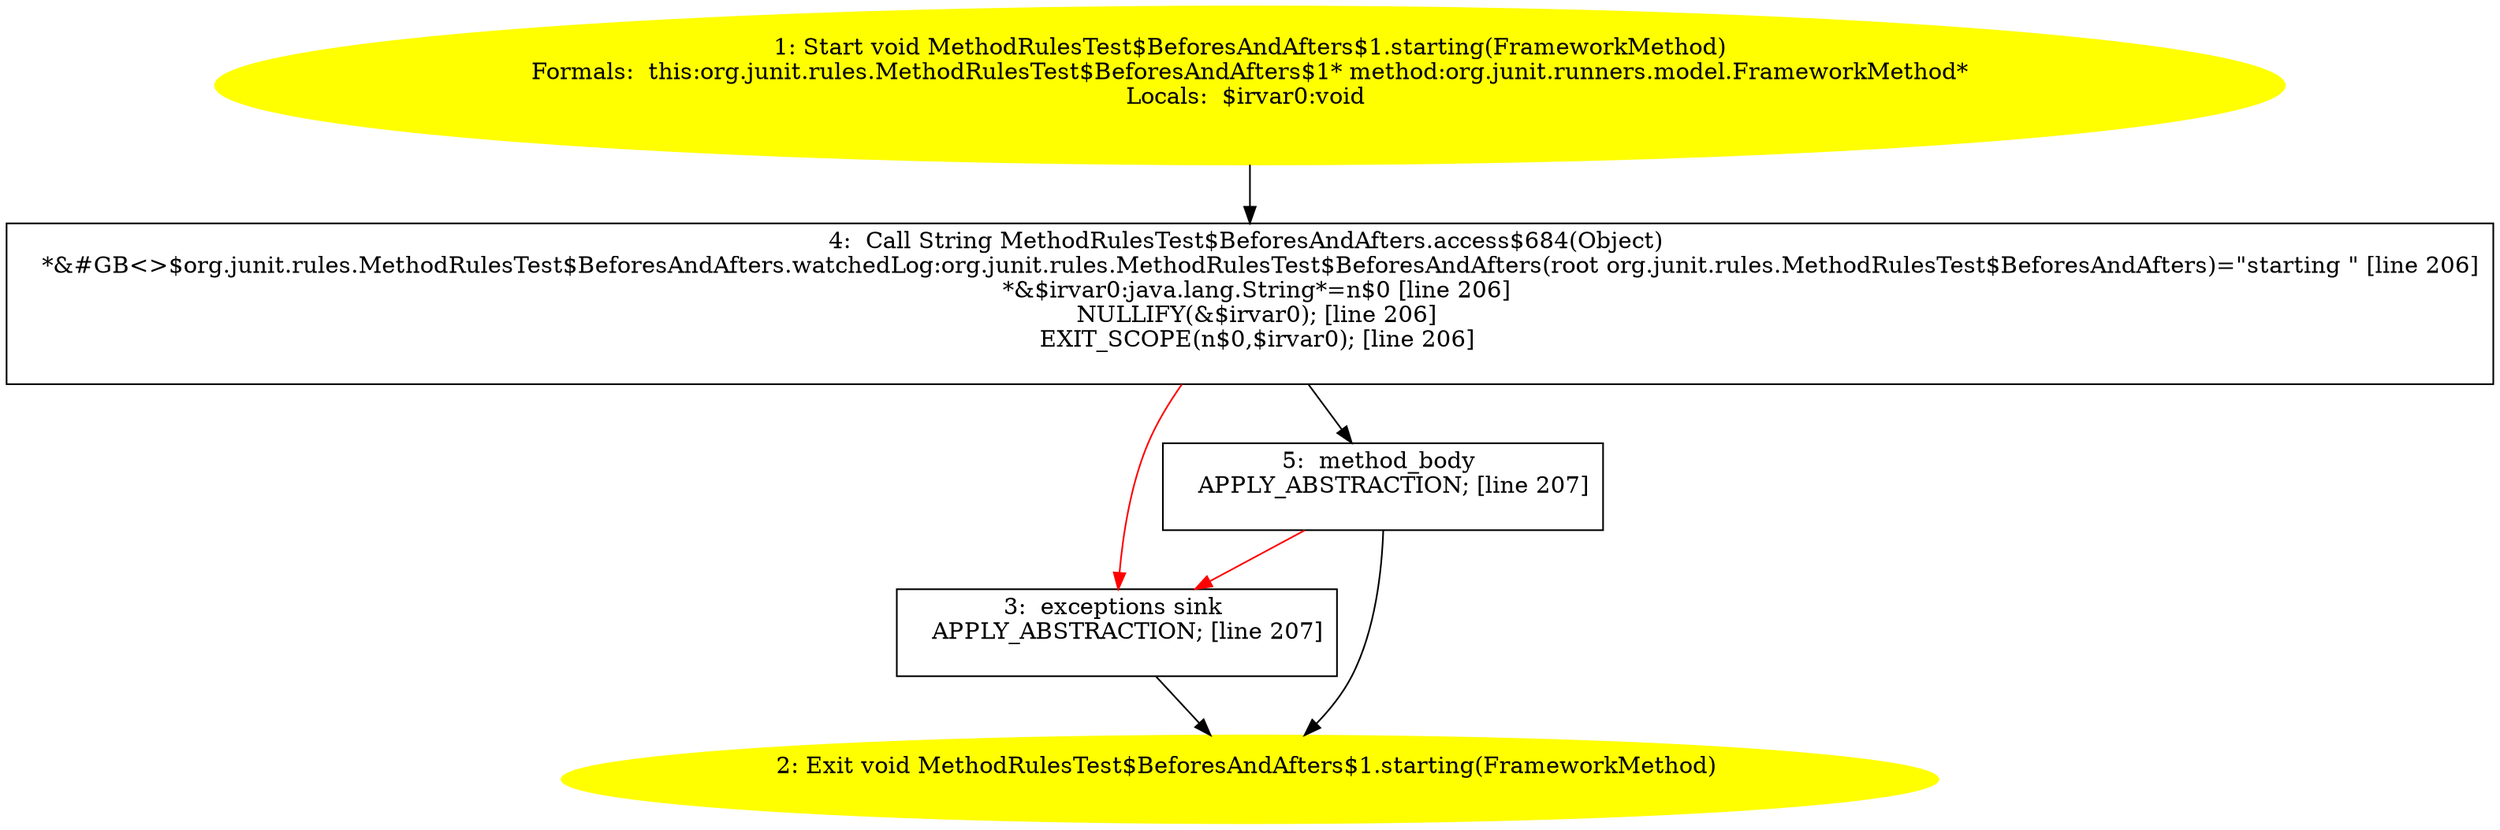 /* @generated */
digraph cfg {
"org.junit.rules.MethodRulesTest$BeforesAndAfters$1.starting(org.junit.runners.model.FrameworkMethod).c1ea72da42e48ff556a66044e2f8d389_1" [label="1: Start void MethodRulesTest$BeforesAndAfters$1.starting(FrameworkMethod)\nFormals:  this:org.junit.rules.MethodRulesTest$BeforesAndAfters$1* method:org.junit.runners.model.FrameworkMethod*\nLocals:  $irvar0:void \n  " color=yellow style=filled]
	

	 "org.junit.rules.MethodRulesTest$BeforesAndAfters$1.starting(org.junit.runners.model.FrameworkMethod).c1ea72da42e48ff556a66044e2f8d389_1" -> "org.junit.rules.MethodRulesTest$BeforesAndAfters$1.starting(org.junit.runners.model.FrameworkMethod).c1ea72da42e48ff556a66044e2f8d389_4" ;
"org.junit.rules.MethodRulesTest$BeforesAndAfters$1.starting(org.junit.runners.model.FrameworkMethod).c1ea72da42e48ff556a66044e2f8d389_2" [label="2: Exit void MethodRulesTest$BeforesAndAfters$1.starting(FrameworkMethod) \n  " color=yellow style=filled]
	

"org.junit.rules.MethodRulesTest$BeforesAndAfters$1.starting(org.junit.runners.model.FrameworkMethod).c1ea72da42e48ff556a66044e2f8d389_3" [label="3:  exceptions sink \n   APPLY_ABSTRACTION; [line 207]\n " shape="box"]
	

	 "org.junit.rules.MethodRulesTest$BeforesAndAfters$1.starting(org.junit.runners.model.FrameworkMethod).c1ea72da42e48ff556a66044e2f8d389_3" -> "org.junit.rules.MethodRulesTest$BeforesAndAfters$1.starting(org.junit.runners.model.FrameworkMethod).c1ea72da42e48ff556a66044e2f8d389_2" ;
"org.junit.rules.MethodRulesTest$BeforesAndAfters$1.starting(org.junit.runners.model.FrameworkMethod).c1ea72da42e48ff556a66044e2f8d389_4" [label="4:  Call String MethodRulesTest$BeforesAndAfters.access$684(Object) \n   *&#GB<>$org.junit.rules.MethodRulesTest$BeforesAndAfters.watchedLog:org.junit.rules.MethodRulesTest$BeforesAndAfters(root org.junit.rules.MethodRulesTest$BeforesAndAfters)=\"starting \" [line 206]\n  *&$irvar0:java.lang.String*=n$0 [line 206]\n  NULLIFY(&$irvar0); [line 206]\n  EXIT_SCOPE(n$0,$irvar0); [line 206]\n " shape="box"]
	

	 "org.junit.rules.MethodRulesTest$BeforesAndAfters$1.starting(org.junit.runners.model.FrameworkMethod).c1ea72da42e48ff556a66044e2f8d389_4" -> "org.junit.rules.MethodRulesTest$BeforesAndAfters$1.starting(org.junit.runners.model.FrameworkMethod).c1ea72da42e48ff556a66044e2f8d389_5" ;
	 "org.junit.rules.MethodRulesTest$BeforesAndAfters$1.starting(org.junit.runners.model.FrameworkMethod).c1ea72da42e48ff556a66044e2f8d389_4" -> "org.junit.rules.MethodRulesTest$BeforesAndAfters$1.starting(org.junit.runners.model.FrameworkMethod).c1ea72da42e48ff556a66044e2f8d389_3" [color="red" ];
"org.junit.rules.MethodRulesTest$BeforesAndAfters$1.starting(org.junit.runners.model.FrameworkMethod).c1ea72da42e48ff556a66044e2f8d389_5" [label="5:  method_body \n   APPLY_ABSTRACTION; [line 207]\n " shape="box"]
	

	 "org.junit.rules.MethodRulesTest$BeforesAndAfters$1.starting(org.junit.runners.model.FrameworkMethod).c1ea72da42e48ff556a66044e2f8d389_5" -> "org.junit.rules.MethodRulesTest$BeforesAndAfters$1.starting(org.junit.runners.model.FrameworkMethod).c1ea72da42e48ff556a66044e2f8d389_2" ;
	 "org.junit.rules.MethodRulesTest$BeforesAndAfters$1.starting(org.junit.runners.model.FrameworkMethod).c1ea72da42e48ff556a66044e2f8d389_5" -> "org.junit.rules.MethodRulesTest$BeforesAndAfters$1.starting(org.junit.runners.model.FrameworkMethod).c1ea72da42e48ff556a66044e2f8d389_3" [color="red" ];
}
